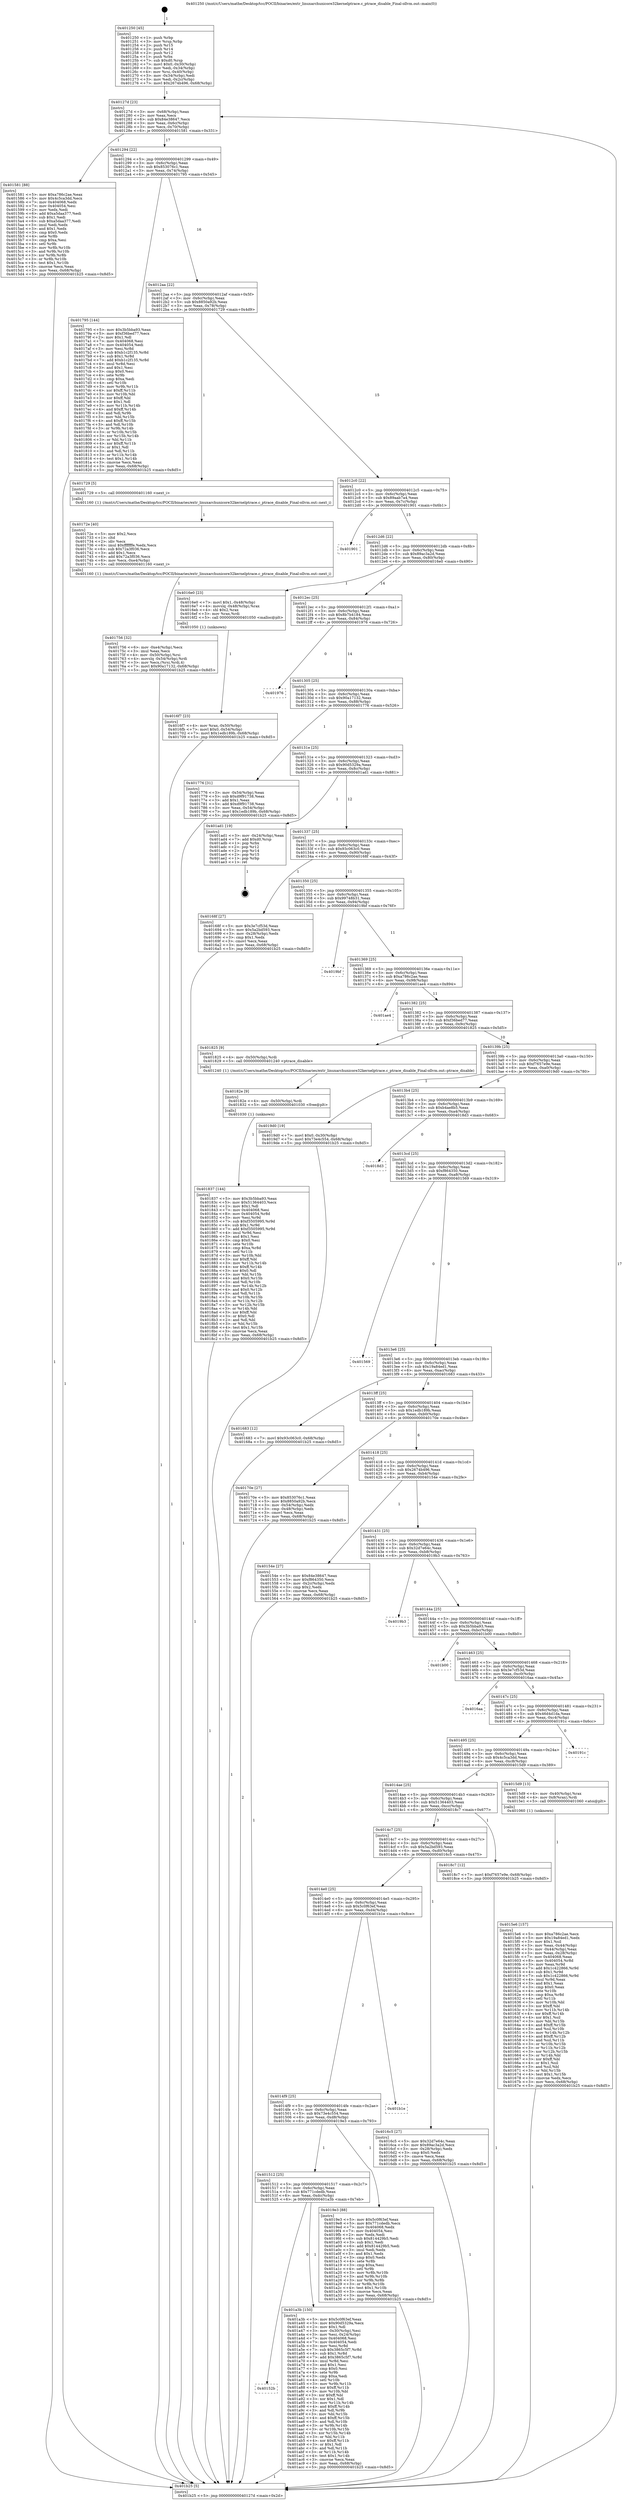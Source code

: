 digraph "0x401250" {
  label = "0x401250 (/mnt/c/Users/mathe/Desktop/tcc/POCII/binaries/extr_linuxarchunicore32kernelptrace.c_ptrace_disable_Final-ollvm.out::main(0))"
  labelloc = "t"
  node[shape=record]

  Entry [label="",width=0.3,height=0.3,shape=circle,fillcolor=black,style=filled]
  "0x40127d" [label="{
     0x40127d [23]\l
     | [instrs]\l
     &nbsp;&nbsp;0x40127d \<+3\>: mov -0x68(%rbp),%eax\l
     &nbsp;&nbsp;0x401280 \<+2\>: mov %eax,%ecx\l
     &nbsp;&nbsp;0x401282 \<+6\>: sub $0x84e38647,%ecx\l
     &nbsp;&nbsp;0x401288 \<+3\>: mov %eax,-0x6c(%rbp)\l
     &nbsp;&nbsp;0x40128b \<+3\>: mov %ecx,-0x70(%rbp)\l
     &nbsp;&nbsp;0x40128e \<+6\>: je 0000000000401581 \<main+0x331\>\l
  }"]
  "0x401581" [label="{
     0x401581 [88]\l
     | [instrs]\l
     &nbsp;&nbsp;0x401581 \<+5\>: mov $0xa786c2ae,%eax\l
     &nbsp;&nbsp;0x401586 \<+5\>: mov $0x4c5ca3dd,%ecx\l
     &nbsp;&nbsp;0x40158b \<+7\>: mov 0x404068,%edx\l
     &nbsp;&nbsp;0x401592 \<+7\>: mov 0x404054,%esi\l
     &nbsp;&nbsp;0x401599 \<+2\>: mov %edx,%edi\l
     &nbsp;&nbsp;0x40159b \<+6\>: add $0xa5daa377,%edi\l
     &nbsp;&nbsp;0x4015a1 \<+3\>: sub $0x1,%edi\l
     &nbsp;&nbsp;0x4015a4 \<+6\>: sub $0xa5daa377,%edi\l
     &nbsp;&nbsp;0x4015aa \<+3\>: imul %edi,%edx\l
     &nbsp;&nbsp;0x4015ad \<+3\>: and $0x1,%edx\l
     &nbsp;&nbsp;0x4015b0 \<+3\>: cmp $0x0,%edx\l
     &nbsp;&nbsp;0x4015b3 \<+4\>: sete %r8b\l
     &nbsp;&nbsp;0x4015b7 \<+3\>: cmp $0xa,%esi\l
     &nbsp;&nbsp;0x4015ba \<+4\>: setl %r9b\l
     &nbsp;&nbsp;0x4015be \<+3\>: mov %r8b,%r10b\l
     &nbsp;&nbsp;0x4015c1 \<+3\>: and %r9b,%r10b\l
     &nbsp;&nbsp;0x4015c4 \<+3\>: xor %r9b,%r8b\l
     &nbsp;&nbsp;0x4015c7 \<+3\>: or %r8b,%r10b\l
     &nbsp;&nbsp;0x4015ca \<+4\>: test $0x1,%r10b\l
     &nbsp;&nbsp;0x4015ce \<+3\>: cmovne %ecx,%eax\l
     &nbsp;&nbsp;0x4015d1 \<+3\>: mov %eax,-0x68(%rbp)\l
     &nbsp;&nbsp;0x4015d4 \<+5\>: jmp 0000000000401b25 \<main+0x8d5\>\l
  }"]
  "0x401294" [label="{
     0x401294 [22]\l
     | [instrs]\l
     &nbsp;&nbsp;0x401294 \<+5\>: jmp 0000000000401299 \<main+0x49\>\l
     &nbsp;&nbsp;0x401299 \<+3\>: mov -0x6c(%rbp),%eax\l
     &nbsp;&nbsp;0x40129c \<+5\>: sub $0x853076c1,%eax\l
     &nbsp;&nbsp;0x4012a1 \<+3\>: mov %eax,-0x74(%rbp)\l
     &nbsp;&nbsp;0x4012a4 \<+6\>: je 0000000000401795 \<main+0x545\>\l
  }"]
  Exit [label="",width=0.3,height=0.3,shape=circle,fillcolor=black,style=filled,peripheries=2]
  "0x401795" [label="{
     0x401795 [144]\l
     | [instrs]\l
     &nbsp;&nbsp;0x401795 \<+5\>: mov $0x3b5bba93,%eax\l
     &nbsp;&nbsp;0x40179a \<+5\>: mov $0xf36bed77,%ecx\l
     &nbsp;&nbsp;0x40179f \<+2\>: mov $0x1,%dl\l
     &nbsp;&nbsp;0x4017a1 \<+7\>: mov 0x404068,%esi\l
     &nbsp;&nbsp;0x4017a8 \<+7\>: mov 0x404054,%edi\l
     &nbsp;&nbsp;0x4017af \<+3\>: mov %esi,%r8d\l
     &nbsp;&nbsp;0x4017b2 \<+7\>: sub $0xb1c2f135,%r8d\l
     &nbsp;&nbsp;0x4017b9 \<+4\>: sub $0x1,%r8d\l
     &nbsp;&nbsp;0x4017bd \<+7\>: add $0xb1c2f135,%r8d\l
     &nbsp;&nbsp;0x4017c4 \<+4\>: imul %r8d,%esi\l
     &nbsp;&nbsp;0x4017c8 \<+3\>: and $0x1,%esi\l
     &nbsp;&nbsp;0x4017cb \<+3\>: cmp $0x0,%esi\l
     &nbsp;&nbsp;0x4017ce \<+4\>: sete %r9b\l
     &nbsp;&nbsp;0x4017d2 \<+3\>: cmp $0xa,%edi\l
     &nbsp;&nbsp;0x4017d5 \<+4\>: setl %r10b\l
     &nbsp;&nbsp;0x4017d9 \<+3\>: mov %r9b,%r11b\l
     &nbsp;&nbsp;0x4017dc \<+4\>: xor $0xff,%r11b\l
     &nbsp;&nbsp;0x4017e0 \<+3\>: mov %r10b,%bl\l
     &nbsp;&nbsp;0x4017e3 \<+3\>: xor $0xff,%bl\l
     &nbsp;&nbsp;0x4017e6 \<+3\>: xor $0x1,%dl\l
     &nbsp;&nbsp;0x4017e9 \<+3\>: mov %r11b,%r14b\l
     &nbsp;&nbsp;0x4017ec \<+4\>: and $0xff,%r14b\l
     &nbsp;&nbsp;0x4017f0 \<+3\>: and %dl,%r9b\l
     &nbsp;&nbsp;0x4017f3 \<+3\>: mov %bl,%r15b\l
     &nbsp;&nbsp;0x4017f6 \<+4\>: and $0xff,%r15b\l
     &nbsp;&nbsp;0x4017fa \<+3\>: and %dl,%r10b\l
     &nbsp;&nbsp;0x4017fd \<+3\>: or %r9b,%r14b\l
     &nbsp;&nbsp;0x401800 \<+3\>: or %r10b,%r15b\l
     &nbsp;&nbsp;0x401803 \<+3\>: xor %r15b,%r14b\l
     &nbsp;&nbsp;0x401806 \<+3\>: or %bl,%r11b\l
     &nbsp;&nbsp;0x401809 \<+4\>: xor $0xff,%r11b\l
     &nbsp;&nbsp;0x40180d \<+3\>: or $0x1,%dl\l
     &nbsp;&nbsp;0x401810 \<+3\>: and %dl,%r11b\l
     &nbsp;&nbsp;0x401813 \<+3\>: or %r11b,%r14b\l
     &nbsp;&nbsp;0x401816 \<+4\>: test $0x1,%r14b\l
     &nbsp;&nbsp;0x40181a \<+3\>: cmovne %ecx,%eax\l
     &nbsp;&nbsp;0x40181d \<+3\>: mov %eax,-0x68(%rbp)\l
     &nbsp;&nbsp;0x401820 \<+5\>: jmp 0000000000401b25 \<main+0x8d5\>\l
  }"]
  "0x4012aa" [label="{
     0x4012aa [22]\l
     | [instrs]\l
     &nbsp;&nbsp;0x4012aa \<+5\>: jmp 00000000004012af \<main+0x5f\>\l
     &nbsp;&nbsp;0x4012af \<+3\>: mov -0x6c(%rbp),%eax\l
     &nbsp;&nbsp;0x4012b2 \<+5\>: sub $0x8850a92b,%eax\l
     &nbsp;&nbsp;0x4012b7 \<+3\>: mov %eax,-0x78(%rbp)\l
     &nbsp;&nbsp;0x4012ba \<+6\>: je 0000000000401729 \<main+0x4d9\>\l
  }"]
  "0x40152b" [label="{
     0x40152b\l
  }", style=dashed]
  "0x401729" [label="{
     0x401729 [5]\l
     | [instrs]\l
     &nbsp;&nbsp;0x401729 \<+5\>: call 0000000000401160 \<next_i\>\l
     | [calls]\l
     &nbsp;&nbsp;0x401160 \{1\} (/mnt/c/Users/mathe/Desktop/tcc/POCII/binaries/extr_linuxarchunicore32kernelptrace.c_ptrace_disable_Final-ollvm.out::next_i)\l
  }"]
  "0x4012c0" [label="{
     0x4012c0 [22]\l
     | [instrs]\l
     &nbsp;&nbsp;0x4012c0 \<+5\>: jmp 00000000004012c5 \<main+0x75\>\l
     &nbsp;&nbsp;0x4012c5 \<+3\>: mov -0x6c(%rbp),%eax\l
     &nbsp;&nbsp;0x4012c8 \<+5\>: sub $0x89aab7a4,%eax\l
     &nbsp;&nbsp;0x4012cd \<+3\>: mov %eax,-0x7c(%rbp)\l
     &nbsp;&nbsp;0x4012d0 \<+6\>: je 0000000000401901 \<main+0x6b1\>\l
  }"]
  "0x401a3b" [label="{
     0x401a3b [150]\l
     | [instrs]\l
     &nbsp;&nbsp;0x401a3b \<+5\>: mov $0x5c0f63ef,%eax\l
     &nbsp;&nbsp;0x401a40 \<+5\>: mov $0x90d5329a,%ecx\l
     &nbsp;&nbsp;0x401a45 \<+2\>: mov $0x1,%dl\l
     &nbsp;&nbsp;0x401a47 \<+3\>: mov -0x30(%rbp),%esi\l
     &nbsp;&nbsp;0x401a4a \<+3\>: mov %esi,-0x24(%rbp)\l
     &nbsp;&nbsp;0x401a4d \<+7\>: mov 0x404068,%esi\l
     &nbsp;&nbsp;0x401a54 \<+7\>: mov 0x404054,%edi\l
     &nbsp;&nbsp;0x401a5b \<+3\>: mov %esi,%r8d\l
     &nbsp;&nbsp;0x401a5e \<+7\>: sub $0x3865c5f7,%r8d\l
     &nbsp;&nbsp;0x401a65 \<+4\>: sub $0x1,%r8d\l
     &nbsp;&nbsp;0x401a69 \<+7\>: add $0x3865c5f7,%r8d\l
     &nbsp;&nbsp;0x401a70 \<+4\>: imul %r8d,%esi\l
     &nbsp;&nbsp;0x401a74 \<+3\>: and $0x1,%esi\l
     &nbsp;&nbsp;0x401a77 \<+3\>: cmp $0x0,%esi\l
     &nbsp;&nbsp;0x401a7a \<+4\>: sete %r9b\l
     &nbsp;&nbsp;0x401a7e \<+3\>: cmp $0xa,%edi\l
     &nbsp;&nbsp;0x401a81 \<+4\>: setl %r10b\l
     &nbsp;&nbsp;0x401a85 \<+3\>: mov %r9b,%r11b\l
     &nbsp;&nbsp;0x401a88 \<+4\>: xor $0xff,%r11b\l
     &nbsp;&nbsp;0x401a8c \<+3\>: mov %r10b,%bl\l
     &nbsp;&nbsp;0x401a8f \<+3\>: xor $0xff,%bl\l
     &nbsp;&nbsp;0x401a92 \<+3\>: xor $0x1,%dl\l
     &nbsp;&nbsp;0x401a95 \<+3\>: mov %r11b,%r14b\l
     &nbsp;&nbsp;0x401a98 \<+4\>: and $0xff,%r14b\l
     &nbsp;&nbsp;0x401a9c \<+3\>: and %dl,%r9b\l
     &nbsp;&nbsp;0x401a9f \<+3\>: mov %bl,%r15b\l
     &nbsp;&nbsp;0x401aa2 \<+4\>: and $0xff,%r15b\l
     &nbsp;&nbsp;0x401aa6 \<+3\>: and %dl,%r10b\l
     &nbsp;&nbsp;0x401aa9 \<+3\>: or %r9b,%r14b\l
     &nbsp;&nbsp;0x401aac \<+3\>: or %r10b,%r15b\l
     &nbsp;&nbsp;0x401aaf \<+3\>: xor %r15b,%r14b\l
     &nbsp;&nbsp;0x401ab2 \<+3\>: or %bl,%r11b\l
     &nbsp;&nbsp;0x401ab5 \<+4\>: xor $0xff,%r11b\l
     &nbsp;&nbsp;0x401ab9 \<+3\>: or $0x1,%dl\l
     &nbsp;&nbsp;0x401abc \<+3\>: and %dl,%r11b\l
     &nbsp;&nbsp;0x401abf \<+3\>: or %r11b,%r14b\l
     &nbsp;&nbsp;0x401ac2 \<+4\>: test $0x1,%r14b\l
     &nbsp;&nbsp;0x401ac6 \<+3\>: cmovne %ecx,%eax\l
     &nbsp;&nbsp;0x401ac9 \<+3\>: mov %eax,-0x68(%rbp)\l
     &nbsp;&nbsp;0x401acc \<+5\>: jmp 0000000000401b25 \<main+0x8d5\>\l
  }"]
  "0x401901" [label="{
     0x401901\l
  }", style=dashed]
  "0x4012d6" [label="{
     0x4012d6 [22]\l
     | [instrs]\l
     &nbsp;&nbsp;0x4012d6 \<+5\>: jmp 00000000004012db \<main+0x8b\>\l
     &nbsp;&nbsp;0x4012db \<+3\>: mov -0x6c(%rbp),%eax\l
     &nbsp;&nbsp;0x4012de \<+5\>: sub $0x89ac3a2d,%eax\l
     &nbsp;&nbsp;0x4012e3 \<+3\>: mov %eax,-0x80(%rbp)\l
     &nbsp;&nbsp;0x4012e6 \<+6\>: je 00000000004016e0 \<main+0x490\>\l
  }"]
  "0x401512" [label="{
     0x401512 [25]\l
     | [instrs]\l
     &nbsp;&nbsp;0x401512 \<+5\>: jmp 0000000000401517 \<main+0x2c7\>\l
     &nbsp;&nbsp;0x401517 \<+3\>: mov -0x6c(%rbp),%eax\l
     &nbsp;&nbsp;0x40151a \<+5\>: sub $0x771cdedb,%eax\l
     &nbsp;&nbsp;0x40151f \<+6\>: mov %eax,-0xdc(%rbp)\l
     &nbsp;&nbsp;0x401525 \<+6\>: je 0000000000401a3b \<main+0x7eb\>\l
  }"]
  "0x4016e0" [label="{
     0x4016e0 [23]\l
     | [instrs]\l
     &nbsp;&nbsp;0x4016e0 \<+7\>: movl $0x1,-0x48(%rbp)\l
     &nbsp;&nbsp;0x4016e7 \<+4\>: movslq -0x48(%rbp),%rax\l
     &nbsp;&nbsp;0x4016eb \<+4\>: shl $0x2,%rax\l
     &nbsp;&nbsp;0x4016ef \<+3\>: mov %rax,%rdi\l
     &nbsp;&nbsp;0x4016f2 \<+5\>: call 0000000000401050 \<malloc@plt\>\l
     | [calls]\l
     &nbsp;&nbsp;0x401050 \{1\} (unknown)\l
  }"]
  "0x4012ec" [label="{
     0x4012ec [25]\l
     | [instrs]\l
     &nbsp;&nbsp;0x4012ec \<+5\>: jmp 00000000004012f1 \<main+0xa1\>\l
     &nbsp;&nbsp;0x4012f1 \<+3\>: mov -0x6c(%rbp),%eax\l
     &nbsp;&nbsp;0x4012f4 \<+5\>: sub $0x8b7b4184,%eax\l
     &nbsp;&nbsp;0x4012f9 \<+6\>: mov %eax,-0x84(%rbp)\l
     &nbsp;&nbsp;0x4012ff \<+6\>: je 0000000000401976 \<main+0x726\>\l
  }"]
  "0x4019e3" [label="{
     0x4019e3 [88]\l
     | [instrs]\l
     &nbsp;&nbsp;0x4019e3 \<+5\>: mov $0x5c0f63ef,%eax\l
     &nbsp;&nbsp;0x4019e8 \<+5\>: mov $0x771cdedb,%ecx\l
     &nbsp;&nbsp;0x4019ed \<+7\>: mov 0x404068,%edx\l
     &nbsp;&nbsp;0x4019f4 \<+7\>: mov 0x404054,%esi\l
     &nbsp;&nbsp;0x4019fb \<+2\>: mov %edx,%edi\l
     &nbsp;&nbsp;0x4019fd \<+6\>: sub $0x814429b5,%edi\l
     &nbsp;&nbsp;0x401a03 \<+3\>: sub $0x1,%edi\l
     &nbsp;&nbsp;0x401a06 \<+6\>: add $0x814429b5,%edi\l
     &nbsp;&nbsp;0x401a0c \<+3\>: imul %edi,%edx\l
     &nbsp;&nbsp;0x401a0f \<+3\>: and $0x1,%edx\l
     &nbsp;&nbsp;0x401a12 \<+3\>: cmp $0x0,%edx\l
     &nbsp;&nbsp;0x401a15 \<+4\>: sete %r8b\l
     &nbsp;&nbsp;0x401a19 \<+3\>: cmp $0xa,%esi\l
     &nbsp;&nbsp;0x401a1c \<+4\>: setl %r9b\l
     &nbsp;&nbsp;0x401a20 \<+3\>: mov %r8b,%r10b\l
     &nbsp;&nbsp;0x401a23 \<+3\>: and %r9b,%r10b\l
     &nbsp;&nbsp;0x401a26 \<+3\>: xor %r9b,%r8b\l
     &nbsp;&nbsp;0x401a29 \<+3\>: or %r8b,%r10b\l
     &nbsp;&nbsp;0x401a2c \<+4\>: test $0x1,%r10b\l
     &nbsp;&nbsp;0x401a30 \<+3\>: cmovne %ecx,%eax\l
     &nbsp;&nbsp;0x401a33 \<+3\>: mov %eax,-0x68(%rbp)\l
     &nbsp;&nbsp;0x401a36 \<+5\>: jmp 0000000000401b25 \<main+0x8d5\>\l
  }"]
  "0x401976" [label="{
     0x401976\l
  }", style=dashed]
  "0x401305" [label="{
     0x401305 [25]\l
     | [instrs]\l
     &nbsp;&nbsp;0x401305 \<+5\>: jmp 000000000040130a \<main+0xba\>\l
     &nbsp;&nbsp;0x40130a \<+3\>: mov -0x6c(%rbp),%eax\l
     &nbsp;&nbsp;0x40130d \<+5\>: sub $0x90a17132,%eax\l
     &nbsp;&nbsp;0x401312 \<+6\>: mov %eax,-0x88(%rbp)\l
     &nbsp;&nbsp;0x401318 \<+6\>: je 0000000000401776 \<main+0x526\>\l
  }"]
  "0x4014f9" [label="{
     0x4014f9 [25]\l
     | [instrs]\l
     &nbsp;&nbsp;0x4014f9 \<+5\>: jmp 00000000004014fe \<main+0x2ae\>\l
     &nbsp;&nbsp;0x4014fe \<+3\>: mov -0x6c(%rbp),%eax\l
     &nbsp;&nbsp;0x401501 \<+5\>: sub $0x73e4c554,%eax\l
     &nbsp;&nbsp;0x401506 \<+6\>: mov %eax,-0xd8(%rbp)\l
     &nbsp;&nbsp;0x40150c \<+6\>: je 00000000004019e3 \<main+0x793\>\l
  }"]
  "0x401776" [label="{
     0x401776 [31]\l
     | [instrs]\l
     &nbsp;&nbsp;0x401776 \<+3\>: mov -0x54(%rbp),%eax\l
     &nbsp;&nbsp;0x401779 \<+5\>: sub $0xd9f91738,%eax\l
     &nbsp;&nbsp;0x40177e \<+3\>: add $0x1,%eax\l
     &nbsp;&nbsp;0x401781 \<+5\>: add $0xd9f91738,%eax\l
     &nbsp;&nbsp;0x401786 \<+3\>: mov %eax,-0x54(%rbp)\l
     &nbsp;&nbsp;0x401789 \<+7\>: movl $0x1edb189b,-0x68(%rbp)\l
     &nbsp;&nbsp;0x401790 \<+5\>: jmp 0000000000401b25 \<main+0x8d5\>\l
  }"]
  "0x40131e" [label="{
     0x40131e [25]\l
     | [instrs]\l
     &nbsp;&nbsp;0x40131e \<+5\>: jmp 0000000000401323 \<main+0xd3\>\l
     &nbsp;&nbsp;0x401323 \<+3\>: mov -0x6c(%rbp),%eax\l
     &nbsp;&nbsp;0x401326 \<+5\>: sub $0x90d5329a,%eax\l
     &nbsp;&nbsp;0x40132b \<+6\>: mov %eax,-0x8c(%rbp)\l
     &nbsp;&nbsp;0x401331 \<+6\>: je 0000000000401ad1 \<main+0x881\>\l
  }"]
  "0x401b1e" [label="{
     0x401b1e\l
  }", style=dashed]
  "0x401ad1" [label="{
     0x401ad1 [19]\l
     | [instrs]\l
     &nbsp;&nbsp;0x401ad1 \<+3\>: mov -0x24(%rbp),%eax\l
     &nbsp;&nbsp;0x401ad4 \<+7\>: add $0xd0,%rsp\l
     &nbsp;&nbsp;0x401adb \<+1\>: pop %rbx\l
     &nbsp;&nbsp;0x401adc \<+2\>: pop %r12\l
     &nbsp;&nbsp;0x401ade \<+2\>: pop %r14\l
     &nbsp;&nbsp;0x401ae0 \<+2\>: pop %r15\l
     &nbsp;&nbsp;0x401ae2 \<+1\>: pop %rbp\l
     &nbsp;&nbsp;0x401ae3 \<+1\>: ret\l
  }"]
  "0x401337" [label="{
     0x401337 [25]\l
     | [instrs]\l
     &nbsp;&nbsp;0x401337 \<+5\>: jmp 000000000040133c \<main+0xec\>\l
     &nbsp;&nbsp;0x40133c \<+3\>: mov -0x6c(%rbp),%eax\l
     &nbsp;&nbsp;0x40133f \<+5\>: sub $0x93c063c0,%eax\l
     &nbsp;&nbsp;0x401344 \<+6\>: mov %eax,-0x90(%rbp)\l
     &nbsp;&nbsp;0x40134a \<+6\>: je 000000000040168f \<main+0x43f\>\l
  }"]
  "0x401837" [label="{
     0x401837 [144]\l
     | [instrs]\l
     &nbsp;&nbsp;0x401837 \<+5\>: mov $0x3b5bba93,%eax\l
     &nbsp;&nbsp;0x40183c \<+5\>: mov $0x51364403,%ecx\l
     &nbsp;&nbsp;0x401841 \<+2\>: mov $0x1,%dl\l
     &nbsp;&nbsp;0x401843 \<+7\>: mov 0x404068,%esi\l
     &nbsp;&nbsp;0x40184a \<+8\>: mov 0x404054,%r8d\l
     &nbsp;&nbsp;0x401852 \<+3\>: mov %esi,%r9d\l
     &nbsp;&nbsp;0x401855 \<+7\>: sub $0xf3505995,%r9d\l
     &nbsp;&nbsp;0x40185c \<+4\>: sub $0x1,%r9d\l
     &nbsp;&nbsp;0x401860 \<+7\>: add $0xf3505995,%r9d\l
     &nbsp;&nbsp;0x401867 \<+4\>: imul %r9d,%esi\l
     &nbsp;&nbsp;0x40186b \<+3\>: and $0x1,%esi\l
     &nbsp;&nbsp;0x40186e \<+3\>: cmp $0x0,%esi\l
     &nbsp;&nbsp;0x401871 \<+4\>: sete %r10b\l
     &nbsp;&nbsp;0x401875 \<+4\>: cmp $0xa,%r8d\l
     &nbsp;&nbsp;0x401879 \<+4\>: setl %r11b\l
     &nbsp;&nbsp;0x40187d \<+3\>: mov %r10b,%bl\l
     &nbsp;&nbsp;0x401880 \<+3\>: xor $0xff,%bl\l
     &nbsp;&nbsp;0x401883 \<+3\>: mov %r11b,%r14b\l
     &nbsp;&nbsp;0x401886 \<+4\>: xor $0xff,%r14b\l
     &nbsp;&nbsp;0x40188a \<+3\>: xor $0x0,%dl\l
     &nbsp;&nbsp;0x40188d \<+3\>: mov %bl,%r15b\l
     &nbsp;&nbsp;0x401890 \<+4\>: and $0x0,%r15b\l
     &nbsp;&nbsp;0x401894 \<+3\>: and %dl,%r10b\l
     &nbsp;&nbsp;0x401897 \<+3\>: mov %r14b,%r12b\l
     &nbsp;&nbsp;0x40189a \<+4\>: and $0x0,%r12b\l
     &nbsp;&nbsp;0x40189e \<+3\>: and %dl,%r11b\l
     &nbsp;&nbsp;0x4018a1 \<+3\>: or %r10b,%r15b\l
     &nbsp;&nbsp;0x4018a4 \<+3\>: or %r11b,%r12b\l
     &nbsp;&nbsp;0x4018a7 \<+3\>: xor %r12b,%r15b\l
     &nbsp;&nbsp;0x4018aa \<+3\>: or %r14b,%bl\l
     &nbsp;&nbsp;0x4018ad \<+3\>: xor $0xff,%bl\l
     &nbsp;&nbsp;0x4018b0 \<+3\>: or $0x0,%dl\l
     &nbsp;&nbsp;0x4018b3 \<+2\>: and %dl,%bl\l
     &nbsp;&nbsp;0x4018b5 \<+3\>: or %bl,%r15b\l
     &nbsp;&nbsp;0x4018b8 \<+4\>: test $0x1,%r15b\l
     &nbsp;&nbsp;0x4018bc \<+3\>: cmovne %ecx,%eax\l
     &nbsp;&nbsp;0x4018bf \<+3\>: mov %eax,-0x68(%rbp)\l
     &nbsp;&nbsp;0x4018c2 \<+5\>: jmp 0000000000401b25 \<main+0x8d5\>\l
  }"]
  "0x40168f" [label="{
     0x40168f [27]\l
     | [instrs]\l
     &nbsp;&nbsp;0x40168f \<+5\>: mov $0x3e7cf53d,%eax\l
     &nbsp;&nbsp;0x401694 \<+5\>: mov $0x5a2bd593,%ecx\l
     &nbsp;&nbsp;0x401699 \<+3\>: mov -0x28(%rbp),%edx\l
     &nbsp;&nbsp;0x40169c \<+3\>: cmp $0x1,%edx\l
     &nbsp;&nbsp;0x40169f \<+3\>: cmovl %ecx,%eax\l
     &nbsp;&nbsp;0x4016a2 \<+3\>: mov %eax,-0x68(%rbp)\l
     &nbsp;&nbsp;0x4016a5 \<+5\>: jmp 0000000000401b25 \<main+0x8d5\>\l
  }"]
  "0x401350" [label="{
     0x401350 [25]\l
     | [instrs]\l
     &nbsp;&nbsp;0x401350 \<+5\>: jmp 0000000000401355 \<main+0x105\>\l
     &nbsp;&nbsp;0x401355 \<+3\>: mov -0x6c(%rbp),%eax\l
     &nbsp;&nbsp;0x401358 \<+5\>: sub $0x99748b31,%eax\l
     &nbsp;&nbsp;0x40135d \<+6\>: mov %eax,-0x94(%rbp)\l
     &nbsp;&nbsp;0x401363 \<+6\>: je 00000000004019bf \<main+0x76f\>\l
  }"]
  "0x40182e" [label="{
     0x40182e [9]\l
     | [instrs]\l
     &nbsp;&nbsp;0x40182e \<+4\>: mov -0x50(%rbp),%rdi\l
     &nbsp;&nbsp;0x401832 \<+5\>: call 0000000000401030 \<free@plt\>\l
     | [calls]\l
     &nbsp;&nbsp;0x401030 \{1\} (unknown)\l
  }"]
  "0x4019bf" [label="{
     0x4019bf\l
  }", style=dashed]
  "0x401369" [label="{
     0x401369 [25]\l
     | [instrs]\l
     &nbsp;&nbsp;0x401369 \<+5\>: jmp 000000000040136e \<main+0x11e\>\l
     &nbsp;&nbsp;0x40136e \<+3\>: mov -0x6c(%rbp),%eax\l
     &nbsp;&nbsp;0x401371 \<+5\>: sub $0xa786c2ae,%eax\l
     &nbsp;&nbsp;0x401376 \<+6\>: mov %eax,-0x98(%rbp)\l
     &nbsp;&nbsp;0x40137c \<+6\>: je 0000000000401ae4 \<main+0x894\>\l
  }"]
  "0x401756" [label="{
     0x401756 [32]\l
     | [instrs]\l
     &nbsp;&nbsp;0x401756 \<+6\>: mov -0xe4(%rbp),%ecx\l
     &nbsp;&nbsp;0x40175c \<+3\>: imul %eax,%ecx\l
     &nbsp;&nbsp;0x40175f \<+4\>: mov -0x50(%rbp),%rsi\l
     &nbsp;&nbsp;0x401763 \<+4\>: movslq -0x54(%rbp),%rdi\l
     &nbsp;&nbsp;0x401767 \<+3\>: mov %ecx,(%rsi,%rdi,4)\l
     &nbsp;&nbsp;0x40176a \<+7\>: movl $0x90a17132,-0x68(%rbp)\l
     &nbsp;&nbsp;0x401771 \<+5\>: jmp 0000000000401b25 \<main+0x8d5\>\l
  }"]
  "0x401ae4" [label="{
     0x401ae4\l
  }", style=dashed]
  "0x401382" [label="{
     0x401382 [25]\l
     | [instrs]\l
     &nbsp;&nbsp;0x401382 \<+5\>: jmp 0000000000401387 \<main+0x137\>\l
     &nbsp;&nbsp;0x401387 \<+3\>: mov -0x6c(%rbp),%eax\l
     &nbsp;&nbsp;0x40138a \<+5\>: sub $0xf36bed77,%eax\l
     &nbsp;&nbsp;0x40138f \<+6\>: mov %eax,-0x9c(%rbp)\l
     &nbsp;&nbsp;0x401395 \<+6\>: je 0000000000401825 \<main+0x5d5\>\l
  }"]
  "0x40172e" [label="{
     0x40172e [40]\l
     | [instrs]\l
     &nbsp;&nbsp;0x40172e \<+5\>: mov $0x2,%ecx\l
     &nbsp;&nbsp;0x401733 \<+1\>: cltd\l
     &nbsp;&nbsp;0x401734 \<+2\>: idiv %ecx\l
     &nbsp;&nbsp;0x401736 \<+6\>: imul $0xfffffffe,%edx,%ecx\l
     &nbsp;&nbsp;0x40173c \<+6\>: sub $0x72a3f036,%ecx\l
     &nbsp;&nbsp;0x401742 \<+3\>: add $0x1,%ecx\l
     &nbsp;&nbsp;0x401745 \<+6\>: add $0x72a3f036,%ecx\l
     &nbsp;&nbsp;0x40174b \<+6\>: mov %ecx,-0xe4(%rbp)\l
     &nbsp;&nbsp;0x401751 \<+5\>: call 0000000000401160 \<next_i\>\l
     | [calls]\l
     &nbsp;&nbsp;0x401160 \{1\} (/mnt/c/Users/mathe/Desktop/tcc/POCII/binaries/extr_linuxarchunicore32kernelptrace.c_ptrace_disable_Final-ollvm.out::next_i)\l
  }"]
  "0x401825" [label="{
     0x401825 [9]\l
     | [instrs]\l
     &nbsp;&nbsp;0x401825 \<+4\>: mov -0x50(%rbp),%rdi\l
     &nbsp;&nbsp;0x401829 \<+5\>: call 0000000000401240 \<ptrace_disable\>\l
     | [calls]\l
     &nbsp;&nbsp;0x401240 \{1\} (/mnt/c/Users/mathe/Desktop/tcc/POCII/binaries/extr_linuxarchunicore32kernelptrace.c_ptrace_disable_Final-ollvm.out::ptrace_disable)\l
  }"]
  "0x40139b" [label="{
     0x40139b [25]\l
     | [instrs]\l
     &nbsp;&nbsp;0x40139b \<+5\>: jmp 00000000004013a0 \<main+0x150\>\l
     &nbsp;&nbsp;0x4013a0 \<+3\>: mov -0x6c(%rbp),%eax\l
     &nbsp;&nbsp;0x4013a3 \<+5\>: sub $0xf7657e9e,%eax\l
     &nbsp;&nbsp;0x4013a8 \<+6\>: mov %eax,-0xa0(%rbp)\l
     &nbsp;&nbsp;0x4013ae \<+6\>: je 00000000004019d0 \<main+0x780\>\l
  }"]
  "0x4016f7" [label="{
     0x4016f7 [23]\l
     | [instrs]\l
     &nbsp;&nbsp;0x4016f7 \<+4\>: mov %rax,-0x50(%rbp)\l
     &nbsp;&nbsp;0x4016fb \<+7\>: movl $0x0,-0x54(%rbp)\l
     &nbsp;&nbsp;0x401702 \<+7\>: movl $0x1edb189b,-0x68(%rbp)\l
     &nbsp;&nbsp;0x401709 \<+5\>: jmp 0000000000401b25 \<main+0x8d5\>\l
  }"]
  "0x4019d0" [label="{
     0x4019d0 [19]\l
     | [instrs]\l
     &nbsp;&nbsp;0x4019d0 \<+7\>: movl $0x0,-0x30(%rbp)\l
     &nbsp;&nbsp;0x4019d7 \<+7\>: movl $0x73e4c554,-0x68(%rbp)\l
     &nbsp;&nbsp;0x4019de \<+5\>: jmp 0000000000401b25 \<main+0x8d5\>\l
  }"]
  "0x4013b4" [label="{
     0x4013b4 [25]\l
     | [instrs]\l
     &nbsp;&nbsp;0x4013b4 \<+5\>: jmp 00000000004013b9 \<main+0x169\>\l
     &nbsp;&nbsp;0x4013b9 \<+3\>: mov -0x6c(%rbp),%eax\l
     &nbsp;&nbsp;0x4013bc \<+5\>: sub $0xb4ae8b5,%eax\l
     &nbsp;&nbsp;0x4013c1 \<+6\>: mov %eax,-0xa4(%rbp)\l
     &nbsp;&nbsp;0x4013c7 \<+6\>: je 00000000004018d3 \<main+0x683\>\l
  }"]
  "0x4014e0" [label="{
     0x4014e0 [25]\l
     | [instrs]\l
     &nbsp;&nbsp;0x4014e0 \<+5\>: jmp 00000000004014e5 \<main+0x295\>\l
     &nbsp;&nbsp;0x4014e5 \<+3\>: mov -0x6c(%rbp),%eax\l
     &nbsp;&nbsp;0x4014e8 \<+5\>: sub $0x5c0f63ef,%eax\l
     &nbsp;&nbsp;0x4014ed \<+6\>: mov %eax,-0xd4(%rbp)\l
     &nbsp;&nbsp;0x4014f3 \<+6\>: je 0000000000401b1e \<main+0x8ce\>\l
  }"]
  "0x4018d3" [label="{
     0x4018d3\l
  }", style=dashed]
  "0x4013cd" [label="{
     0x4013cd [25]\l
     | [instrs]\l
     &nbsp;&nbsp;0x4013cd \<+5\>: jmp 00000000004013d2 \<main+0x182\>\l
     &nbsp;&nbsp;0x4013d2 \<+3\>: mov -0x6c(%rbp),%eax\l
     &nbsp;&nbsp;0x4013d5 \<+5\>: sub $0xf864350,%eax\l
     &nbsp;&nbsp;0x4013da \<+6\>: mov %eax,-0xa8(%rbp)\l
     &nbsp;&nbsp;0x4013e0 \<+6\>: je 0000000000401569 \<main+0x319\>\l
  }"]
  "0x4016c5" [label="{
     0x4016c5 [27]\l
     | [instrs]\l
     &nbsp;&nbsp;0x4016c5 \<+5\>: mov $0x32d7e64c,%eax\l
     &nbsp;&nbsp;0x4016ca \<+5\>: mov $0x89ac3a2d,%ecx\l
     &nbsp;&nbsp;0x4016cf \<+3\>: mov -0x28(%rbp),%edx\l
     &nbsp;&nbsp;0x4016d2 \<+3\>: cmp $0x0,%edx\l
     &nbsp;&nbsp;0x4016d5 \<+3\>: cmove %ecx,%eax\l
     &nbsp;&nbsp;0x4016d8 \<+3\>: mov %eax,-0x68(%rbp)\l
     &nbsp;&nbsp;0x4016db \<+5\>: jmp 0000000000401b25 \<main+0x8d5\>\l
  }"]
  "0x401569" [label="{
     0x401569\l
  }", style=dashed]
  "0x4013e6" [label="{
     0x4013e6 [25]\l
     | [instrs]\l
     &nbsp;&nbsp;0x4013e6 \<+5\>: jmp 00000000004013eb \<main+0x19b\>\l
     &nbsp;&nbsp;0x4013eb \<+3\>: mov -0x6c(%rbp),%eax\l
     &nbsp;&nbsp;0x4013ee \<+5\>: sub $0x19a84ed1,%eax\l
     &nbsp;&nbsp;0x4013f3 \<+6\>: mov %eax,-0xac(%rbp)\l
     &nbsp;&nbsp;0x4013f9 \<+6\>: je 0000000000401683 \<main+0x433\>\l
  }"]
  "0x4014c7" [label="{
     0x4014c7 [25]\l
     | [instrs]\l
     &nbsp;&nbsp;0x4014c7 \<+5\>: jmp 00000000004014cc \<main+0x27c\>\l
     &nbsp;&nbsp;0x4014cc \<+3\>: mov -0x6c(%rbp),%eax\l
     &nbsp;&nbsp;0x4014cf \<+5\>: sub $0x5a2bd593,%eax\l
     &nbsp;&nbsp;0x4014d4 \<+6\>: mov %eax,-0xd0(%rbp)\l
     &nbsp;&nbsp;0x4014da \<+6\>: je 00000000004016c5 \<main+0x475\>\l
  }"]
  "0x401683" [label="{
     0x401683 [12]\l
     | [instrs]\l
     &nbsp;&nbsp;0x401683 \<+7\>: movl $0x93c063c0,-0x68(%rbp)\l
     &nbsp;&nbsp;0x40168a \<+5\>: jmp 0000000000401b25 \<main+0x8d5\>\l
  }"]
  "0x4013ff" [label="{
     0x4013ff [25]\l
     | [instrs]\l
     &nbsp;&nbsp;0x4013ff \<+5\>: jmp 0000000000401404 \<main+0x1b4\>\l
     &nbsp;&nbsp;0x401404 \<+3\>: mov -0x6c(%rbp),%eax\l
     &nbsp;&nbsp;0x401407 \<+5\>: sub $0x1edb189b,%eax\l
     &nbsp;&nbsp;0x40140c \<+6\>: mov %eax,-0xb0(%rbp)\l
     &nbsp;&nbsp;0x401412 \<+6\>: je 000000000040170e \<main+0x4be\>\l
  }"]
  "0x4018c7" [label="{
     0x4018c7 [12]\l
     | [instrs]\l
     &nbsp;&nbsp;0x4018c7 \<+7\>: movl $0xf7657e9e,-0x68(%rbp)\l
     &nbsp;&nbsp;0x4018ce \<+5\>: jmp 0000000000401b25 \<main+0x8d5\>\l
  }"]
  "0x40170e" [label="{
     0x40170e [27]\l
     | [instrs]\l
     &nbsp;&nbsp;0x40170e \<+5\>: mov $0x853076c1,%eax\l
     &nbsp;&nbsp;0x401713 \<+5\>: mov $0x8850a92b,%ecx\l
     &nbsp;&nbsp;0x401718 \<+3\>: mov -0x54(%rbp),%edx\l
     &nbsp;&nbsp;0x40171b \<+3\>: cmp -0x48(%rbp),%edx\l
     &nbsp;&nbsp;0x40171e \<+3\>: cmovl %ecx,%eax\l
     &nbsp;&nbsp;0x401721 \<+3\>: mov %eax,-0x68(%rbp)\l
     &nbsp;&nbsp;0x401724 \<+5\>: jmp 0000000000401b25 \<main+0x8d5\>\l
  }"]
  "0x401418" [label="{
     0x401418 [25]\l
     | [instrs]\l
     &nbsp;&nbsp;0x401418 \<+5\>: jmp 000000000040141d \<main+0x1cd\>\l
     &nbsp;&nbsp;0x40141d \<+3\>: mov -0x6c(%rbp),%eax\l
     &nbsp;&nbsp;0x401420 \<+5\>: sub $0x2674b496,%eax\l
     &nbsp;&nbsp;0x401425 \<+6\>: mov %eax,-0xb4(%rbp)\l
     &nbsp;&nbsp;0x40142b \<+6\>: je 000000000040154e \<main+0x2fe\>\l
  }"]
  "0x4015e6" [label="{
     0x4015e6 [157]\l
     | [instrs]\l
     &nbsp;&nbsp;0x4015e6 \<+5\>: mov $0xa786c2ae,%ecx\l
     &nbsp;&nbsp;0x4015eb \<+5\>: mov $0x19a84ed1,%edx\l
     &nbsp;&nbsp;0x4015f0 \<+3\>: mov $0x1,%sil\l
     &nbsp;&nbsp;0x4015f3 \<+3\>: mov %eax,-0x44(%rbp)\l
     &nbsp;&nbsp;0x4015f6 \<+3\>: mov -0x44(%rbp),%eax\l
     &nbsp;&nbsp;0x4015f9 \<+3\>: mov %eax,-0x28(%rbp)\l
     &nbsp;&nbsp;0x4015fc \<+7\>: mov 0x404068,%eax\l
     &nbsp;&nbsp;0x401603 \<+8\>: mov 0x404054,%r8d\l
     &nbsp;&nbsp;0x40160b \<+3\>: mov %eax,%r9d\l
     &nbsp;&nbsp;0x40160e \<+7\>: add $0x1c422866,%r9d\l
     &nbsp;&nbsp;0x401615 \<+4\>: sub $0x1,%r9d\l
     &nbsp;&nbsp;0x401619 \<+7\>: sub $0x1c422866,%r9d\l
     &nbsp;&nbsp;0x401620 \<+4\>: imul %r9d,%eax\l
     &nbsp;&nbsp;0x401624 \<+3\>: and $0x1,%eax\l
     &nbsp;&nbsp;0x401627 \<+3\>: cmp $0x0,%eax\l
     &nbsp;&nbsp;0x40162a \<+4\>: sete %r10b\l
     &nbsp;&nbsp;0x40162e \<+4\>: cmp $0xa,%r8d\l
     &nbsp;&nbsp;0x401632 \<+4\>: setl %r11b\l
     &nbsp;&nbsp;0x401636 \<+3\>: mov %r10b,%bl\l
     &nbsp;&nbsp;0x401639 \<+3\>: xor $0xff,%bl\l
     &nbsp;&nbsp;0x40163c \<+3\>: mov %r11b,%r14b\l
     &nbsp;&nbsp;0x40163f \<+4\>: xor $0xff,%r14b\l
     &nbsp;&nbsp;0x401643 \<+4\>: xor $0x1,%sil\l
     &nbsp;&nbsp;0x401647 \<+3\>: mov %bl,%r15b\l
     &nbsp;&nbsp;0x40164a \<+4\>: and $0xff,%r15b\l
     &nbsp;&nbsp;0x40164e \<+3\>: and %sil,%r10b\l
     &nbsp;&nbsp;0x401651 \<+3\>: mov %r14b,%r12b\l
     &nbsp;&nbsp;0x401654 \<+4\>: and $0xff,%r12b\l
     &nbsp;&nbsp;0x401658 \<+3\>: and %sil,%r11b\l
     &nbsp;&nbsp;0x40165b \<+3\>: or %r10b,%r15b\l
     &nbsp;&nbsp;0x40165e \<+3\>: or %r11b,%r12b\l
     &nbsp;&nbsp;0x401661 \<+3\>: xor %r12b,%r15b\l
     &nbsp;&nbsp;0x401664 \<+3\>: or %r14b,%bl\l
     &nbsp;&nbsp;0x401667 \<+3\>: xor $0xff,%bl\l
     &nbsp;&nbsp;0x40166a \<+4\>: or $0x1,%sil\l
     &nbsp;&nbsp;0x40166e \<+3\>: and %sil,%bl\l
     &nbsp;&nbsp;0x401671 \<+3\>: or %bl,%r15b\l
     &nbsp;&nbsp;0x401674 \<+4\>: test $0x1,%r15b\l
     &nbsp;&nbsp;0x401678 \<+3\>: cmovne %edx,%ecx\l
     &nbsp;&nbsp;0x40167b \<+3\>: mov %ecx,-0x68(%rbp)\l
     &nbsp;&nbsp;0x40167e \<+5\>: jmp 0000000000401b25 \<main+0x8d5\>\l
  }"]
  "0x40154e" [label="{
     0x40154e [27]\l
     | [instrs]\l
     &nbsp;&nbsp;0x40154e \<+5\>: mov $0x84e38647,%eax\l
     &nbsp;&nbsp;0x401553 \<+5\>: mov $0xf864350,%ecx\l
     &nbsp;&nbsp;0x401558 \<+3\>: mov -0x2c(%rbp),%edx\l
     &nbsp;&nbsp;0x40155b \<+3\>: cmp $0x2,%edx\l
     &nbsp;&nbsp;0x40155e \<+3\>: cmovne %ecx,%eax\l
     &nbsp;&nbsp;0x401561 \<+3\>: mov %eax,-0x68(%rbp)\l
     &nbsp;&nbsp;0x401564 \<+5\>: jmp 0000000000401b25 \<main+0x8d5\>\l
  }"]
  "0x401431" [label="{
     0x401431 [25]\l
     | [instrs]\l
     &nbsp;&nbsp;0x401431 \<+5\>: jmp 0000000000401436 \<main+0x1e6\>\l
     &nbsp;&nbsp;0x401436 \<+3\>: mov -0x6c(%rbp),%eax\l
     &nbsp;&nbsp;0x401439 \<+5\>: sub $0x32d7e64c,%eax\l
     &nbsp;&nbsp;0x40143e \<+6\>: mov %eax,-0xb8(%rbp)\l
     &nbsp;&nbsp;0x401444 \<+6\>: je 00000000004019b3 \<main+0x763\>\l
  }"]
  "0x401b25" [label="{
     0x401b25 [5]\l
     | [instrs]\l
     &nbsp;&nbsp;0x401b25 \<+5\>: jmp 000000000040127d \<main+0x2d\>\l
  }"]
  "0x401250" [label="{
     0x401250 [45]\l
     | [instrs]\l
     &nbsp;&nbsp;0x401250 \<+1\>: push %rbp\l
     &nbsp;&nbsp;0x401251 \<+3\>: mov %rsp,%rbp\l
     &nbsp;&nbsp;0x401254 \<+2\>: push %r15\l
     &nbsp;&nbsp;0x401256 \<+2\>: push %r14\l
     &nbsp;&nbsp;0x401258 \<+2\>: push %r12\l
     &nbsp;&nbsp;0x40125a \<+1\>: push %rbx\l
     &nbsp;&nbsp;0x40125b \<+7\>: sub $0xd0,%rsp\l
     &nbsp;&nbsp;0x401262 \<+7\>: movl $0x0,-0x30(%rbp)\l
     &nbsp;&nbsp;0x401269 \<+3\>: mov %edi,-0x34(%rbp)\l
     &nbsp;&nbsp;0x40126c \<+4\>: mov %rsi,-0x40(%rbp)\l
     &nbsp;&nbsp;0x401270 \<+3\>: mov -0x34(%rbp),%edi\l
     &nbsp;&nbsp;0x401273 \<+3\>: mov %edi,-0x2c(%rbp)\l
     &nbsp;&nbsp;0x401276 \<+7\>: movl $0x2674b496,-0x68(%rbp)\l
  }"]
  "0x4014ae" [label="{
     0x4014ae [25]\l
     | [instrs]\l
     &nbsp;&nbsp;0x4014ae \<+5\>: jmp 00000000004014b3 \<main+0x263\>\l
     &nbsp;&nbsp;0x4014b3 \<+3\>: mov -0x6c(%rbp),%eax\l
     &nbsp;&nbsp;0x4014b6 \<+5\>: sub $0x51364403,%eax\l
     &nbsp;&nbsp;0x4014bb \<+6\>: mov %eax,-0xcc(%rbp)\l
     &nbsp;&nbsp;0x4014c1 \<+6\>: je 00000000004018c7 \<main+0x677\>\l
  }"]
  "0x4019b3" [label="{
     0x4019b3\l
  }", style=dashed]
  "0x40144a" [label="{
     0x40144a [25]\l
     | [instrs]\l
     &nbsp;&nbsp;0x40144a \<+5\>: jmp 000000000040144f \<main+0x1ff\>\l
     &nbsp;&nbsp;0x40144f \<+3\>: mov -0x6c(%rbp),%eax\l
     &nbsp;&nbsp;0x401452 \<+5\>: sub $0x3b5bba93,%eax\l
     &nbsp;&nbsp;0x401457 \<+6\>: mov %eax,-0xbc(%rbp)\l
     &nbsp;&nbsp;0x40145d \<+6\>: je 0000000000401b00 \<main+0x8b0\>\l
  }"]
  "0x4015d9" [label="{
     0x4015d9 [13]\l
     | [instrs]\l
     &nbsp;&nbsp;0x4015d9 \<+4\>: mov -0x40(%rbp),%rax\l
     &nbsp;&nbsp;0x4015dd \<+4\>: mov 0x8(%rax),%rdi\l
     &nbsp;&nbsp;0x4015e1 \<+5\>: call 0000000000401060 \<atoi@plt\>\l
     | [calls]\l
     &nbsp;&nbsp;0x401060 \{1\} (unknown)\l
  }"]
  "0x401b00" [label="{
     0x401b00\l
  }", style=dashed]
  "0x401463" [label="{
     0x401463 [25]\l
     | [instrs]\l
     &nbsp;&nbsp;0x401463 \<+5\>: jmp 0000000000401468 \<main+0x218\>\l
     &nbsp;&nbsp;0x401468 \<+3\>: mov -0x6c(%rbp),%eax\l
     &nbsp;&nbsp;0x40146b \<+5\>: sub $0x3e7cf53d,%eax\l
     &nbsp;&nbsp;0x401470 \<+6\>: mov %eax,-0xc0(%rbp)\l
     &nbsp;&nbsp;0x401476 \<+6\>: je 00000000004016aa \<main+0x45a\>\l
  }"]
  "0x401495" [label="{
     0x401495 [25]\l
     | [instrs]\l
     &nbsp;&nbsp;0x401495 \<+5\>: jmp 000000000040149a \<main+0x24a\>\l
     &nbsp;&nbsp;0x40149a \<+3\>: mov -0x6c(%rbp),%eax\l
     &nbsp;&nbsp;0x40149d \<+5\>: sub $0x4c5ca3dd,%eax\l
     &nbsp;&nbsp;0x4014a2 \<+6\>: mov %eax,-0xc8(%rbp)\l
     &nbsp;&nbsp;0x4014a8 \<+6\>: je 00000000004015d9 \<main+0x389\>\l
  }"]
  "0x4016aa" [label="{
     0x4016aa\l
  }", style=dashed]
  "0x40147c" [label="{
     0x40147c [25]\l
     | [instrs]\l
     &nbsp;&nbsp;0x40147c \<+5\>: jmp 0000000000401481 \<main+0x231\>\l
     &nbsp;&nbsp;0x401481 \<+3\>: mov -0x6c(%rbp),%eax\l
     &nbsp;&nbsp;0x401484 \<+5\>: sub $0x46d4d1da,%eax\l
     &nbsp;&nbsp;0x401489 \<+6\>: mov %eax,-0xc4(%rbp)\l
     &nbsp;&nbsp;0x40148f \<+6\>: je 000000000040191c \<main+0x6cc\>\l
  }"]
  "0x40191c" [label="{
     0x40191c\l
  }", style=dashed]
  Entry -> "0x401250" [label=" 1"]
  "0x40127d" -> "0x401581" [label=" 1"]
  "0x40127d" -> "0x401294" [label=" 17"]
  "0x401ad1" -> Exit [label=" 1"]
  "0x401294" -> "0x401795" [label=" 1"]
  "0x401294" -> "0x4012aa" [label=" 16"]
  "0x401a3b" -> "0x401b25" [label=" 1"]
  "0x4012aa" -> "0x401729" [label=" 1"]
  "0x4012aa" -> "0x4012c0" [label=" 15"]
  "0x401512" -> "0x40152b" [label=" 0"]
  "0x4012c0" -> "0x401901" [label=" 0"]
  "0x4012c0" -> "0x4012d6" [label=" 15"]
  "0x401512" -> "0x401a3b" [label=" 1"]
  "0x4012d6" -> "0x4016e0" [label=" 1"]
  "0x4012d6" -> "0x4012ec" [label=" 14"]
  "0x4019e3" -> "0x401b25" [label=" 1"]
  "0x4012ec" -> "0x401976" [label=" 0"]
  "0x4012ec" -> "0x401305" [label=" 14"]
  "0x4014f9" -> "0x401512" [label=" 1"]
  "0x401305" -> "0x401776" [label=" 1"]
  "0x401305" -> "0x40131e" [label=" 13"]
  "0x4014f9" -> "0x4019e3" [label=" 1"]
  "0x40131e" -> "0x401ad1" [label=" 1"]
  "0x40131e" -> "0x401337" [label=" 12"]
  "0x4014e0" -> "0x4014f9" [label=" 2"]
  "0x401337" -> "0x40168f" [label=" 1"]
  "0x401337" -> "0x401350" [label=" 11"]
  "0x4014e0" -> "0x401b1e" [label=" 0"]
  "0x401350" -> "0x4019bf" [label=" 0"]
  "0x401350" -> "0x401369" [label=" 11"]
  "0x4019d0" -> "0x401b25" [label=" 1"]
  "0x401369" -> "0x401ae4" [label=" 0"]
  "0x401369" -> "0x401382" [label=" 11"]
  "0x4018c7" -> "0x401b25" [label=" 1"]
  "0x401382" -> "0x401825" [label=" 1"]
  "0x401382" -> "0x40139b" [label=" 10"]
  "0x401837" -> "0x401b25" [label=" 1"]
  "0x40139b" -> "0x4019d0" [label=" 1"]
  "0x40139b" -> "0x4013b4" [label=" 9"]
  "0x40182e" -> "0x401837" [label=" 1"]
  "0x4013b4" -> "0x4018d3" [label=" 0"]
  "0x4013b4" -> "0x4013cd" [label=" 9"]
  "0x401825" -> "0x40182e" [label=" 1"]
  "0x4013cd" -> "0x401569" [label=" 0"]
  "0x4013cd" -> "0x4013e6" [label=" 9"]
  "0x401795" -> "0x401b25" [label=" 1"]
  "0x4013e6" -> "0x401683" [label=" 1"]
  "0x4013e6" -> "0x4013ff" [label=" 8"]
  "0x401756" -> "0x401b25" [label=" 1"]
  "0x4013ff" -> "0x40170e" [label=" 2"]
  "0x4013ff" -> "0x401418" [label=" 6"]
  "0x40172e" -> "0x401756" [label=" 1"]
  "0x401418" -> "0x40154e" [label=" 1"]
  "0x401418" -> "0x401431" [label=" 5"]
  "0x40154e" -> "0x401b25" [label=" 1"]
  "0x401250" -> "0x40127d" [label=" 1"]
  "0x401b25" -> "0x40127d" [label=" 17"]
  "0x401581" -> "0x401b25" [label=" 1"]
  "0x40170e" -> "0x401b25" [label=" 2"]
  "0x401431" -> "0x4019b3" [label=" 0"]
  "0x401431" -> "0x40144a" [label=" 5"]
  "0x4016f7" -> "0x401b25" [label=" 1"]
  "0x40144a" -> "0x401b00" [label=" 0"]
  "0x40144a" -> "0x401463" [label=" 5"]
  "0x4016e0" -> "0x4016f7" [label=" 1"]
  "0x401463" -> "0x4016aa" [label=" 0"]
  "0x401463" -> "0x40147c" [label=" 5"]
  "0x4014c7" -> "0x4014e0" [label=" 2"]
  "0x40147c" -> "0x40191c" [label=" 0"]
  "0x40147c" -> "0x401495" [label=" 5"]
  "0x4016c5" -> "0x401b25" [label=" 1"]
  "0x401495" -> "0x4015d9" [label=" 1"]
  "0x401495" -> "0x4014ae" [label=" 4"]
  "0x4015d9" -> "0x4015e6" [label=" 1"]
  "0x4015e6" -> "0x401b25" [label=" 1"]
  "0x401683" -> "0x401b25" [label=" 1"]
  "0x40168f" -> "0x401b25" [label=" 1"]
  "0x401729" -> "0x40172e" [label=" 1"]
  "0x4014ae" -> "0x4018c7" [label=" 1"]
  "0x4014ae" -> "0x4014c7" [label=" 3"]
  "0x401776" -> "0x401b25" [label=" 1"]
  "0x4014c7" -> "0x4016c5" [label=" 1"]
}
